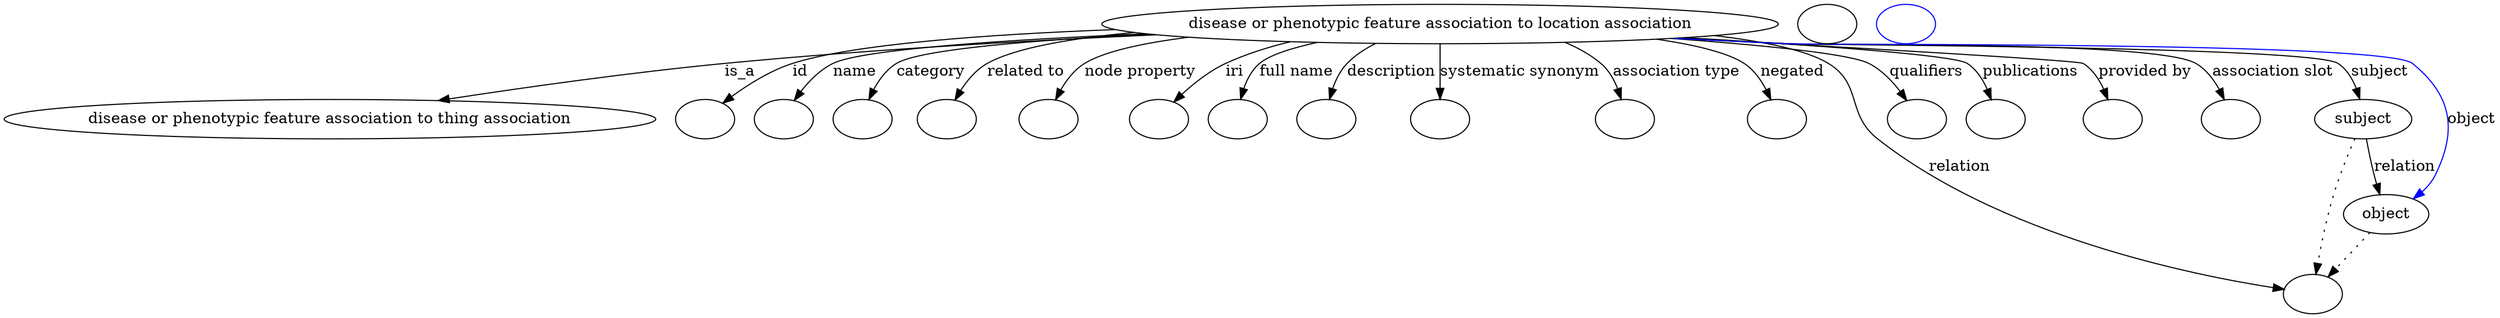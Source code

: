 digraph {
	graph [bb="0,0,1876.2,281"];
	node [label="\N"];
	"disease or phenotypic feature association to location association"	 [height=0.5,
		label="disease or phenotypic feature association to location association",
		pos="1084,263",
		width=6.5633];
	"disease or phenotypic feature association to thing association"	 [height=0.5,
		pos="225.97,177",
		width=6.277];
	"disease or phenotypic feature association to location association" -> "disease or phenotypic feature association to thing association"	 [label=is_a,
		lp="543.25,220",
		pos="e,313.55,193.66 876.91,254.29 773,248.7 645.32,240 531.42,227 461.65,219.04 383.51,206.17 323.73,195.49"];
	id	 [color=black,
		height=0.5,
		label="",
		pos="496.97,177",
		width=0.75];
	"disease or phenotypic feature association to location association" -> id	 [color=black,
		label=id,
		lp="599.42,220",
		pos="e,516.23,190.03 867.68,255.69 760.82,250.36 644.05,241.46 593.08,227 568.67,220.07 543.29,206.56 524.75,195.33",
		style=solid];
	name	 [color=black,
		height=0.5,
		label="",
		pos="568.97,177",
		width=0.75];
	"disease or phenotypic feature association to location association" -> name	 [color=black,
		label=name,
		lp="648.13,220",
		pos="e,583.55,192.62 889.63,252.72 778.77,245.93 657.09,236.55 632.66,227 617.13,220.93 602.31,209.75 590.89,199.5",
		style=solid];
	category	 [color=black,
		height=0.5,
		label="",
		pos="640.97,177",
		width=0.75];
	"disease or phenotypic feature association to location association" -> category	 [color=black,
		label=category,
		lp="707.07,220",
		pos="e,650.3,193.97 892.66,252.4 799.02,246.02 702.22,237.17 682.78,227 672.03,221.38 662.96,211.7 656.04,202.34",
		style=solid];
	"related to"	 [color=black,
		height=0.5,
		label="",
		pos="712.97,177",
		width=0.75];
	"disease or phenotypic feature association to location association" -> "related to"	 [color=black,
		label="related to",
		lp="776.21,220",
		pos="e,720.91,194.35 912.52,250.61 838.19,244.11 764.58,235.7 749.5,227 739.86,221.44 732.05,212.2 726.16,203.17",
		style=solid];
	"node property"	 [color=black,
		height=0.5,
		label="",
		pos="785.97,177",
		width=0.75];
	"disease or phenotypic feature association to location association" -> "node property"	 [color=black,
		label="node property",
		lp="859.04,220",
		pos="e,793.33,194.7 912.98,250.53 872.92,245.18 836.94,237.62 819.83,227 810.84,221.42 803.68,212.47 798.3,203.67",
		style=solid];
	iri	 [color=black,
		height=0.5,
		label="",
		pos="857.97,177",
		width=0.75];
	"disease or phenotypic feature association to location association" -> iri	 [color=black,
		label=iri,
		lp="932.19,220",
		pos="e,873.95,191.84 983.01,246.65 963.46,241.66 943.48,235.24 925.53,227 909.8,219.78 894.14,208.52 881.87,198.5",
		style=solid];
	"full name"	 [color=black,
		height=0.5,
		label="",
		pos="929.97,177",
		width=0.75];
	"disease or phenotypic feature association to location association" -> "full name"	 [color=black,
		label="full name",
		lp="979.6,220",
		pos="e,934.07,195.08 1000.9,246.1 979.85,240.54 960.9,233.97 952.71,227 945.83,221.13 940.92,212.75 937.48,204.51",
		style=solid];
	description	 [color=black,
		height=0.5,
		label="",
		pos="1002,177",
		width=0.75];
	"disease or phenotypic feature association to location association" -> description	 [color=black,
		label=description,
		lp="1049.1,220",
		pos="e,1004.3,195.26 1039.8,245.21 1031.6,240.3 1023.8,234.27 1017.8,227 1012.6,220.75 1009.1,212.8 1006.8,205.09",
		style=solid];
	"systematic synonym"	 [color=black,
		height=0.5,
		label="",
		pos="1084,177",
		width=0.75];
	"disease or phenotypic feature association to location association" -> "systematic synonym"	 [color=black,
		label="systematic synonym",
		lp="1140.9,220",
		pos="e,1084,195.21 1084,244.76 1084,233.36 1084,218.43 1084,205.49",
		style=solid];
	"association type"	 [color=black,
		height=0.5,
		label="",
		pos="1221,177",
		width=0.75];
	"disease or phenotypic feature association to location association" -> "association type"	 [color=black,
		label="association type",
		lp="1254.9,220",
		pos="e,1217.1,194.95 1168,246.1 1179.3,241.25 1190,235.02 1199,227 1205.6,221.07 1210.3,212.76 1213.7,204.63",
		style=solid];
	negated	 [color=black,
		height=0.5,
		label="",
		pos="1334,177",
		width=0.75];
	"disease or phenotypic feature association to location association" -> negated	 [color=black,
		label=negated,
		lp="1339.7,220",
		pos="e,1327.9,194.56 1228.5,248.73 1261.2,243.39 1290.3,236.29 1304,227 1312.3,221.32 1318.7,212.46 1323.4,203.77",
		style=solid];
	relation	 [color=black,
		height=0.5,
		label="",
		pos="1734,18",
		width=0.75];
	"disease or phenotypic feature association to location association" -> relation	 [color=black,
		label=relation,
		lp="1475.4,134",
		pos="e,1708.4,23.967 1265.8,251.45 1308.8,246.1 1347.6,238.31 1366,227 1397.1,207.88 1383.9,182.35 1412,159 1501,84.829 1635.2,43.104 \
1698.5,26.507",
		style=solid];
	qualifiers	 [color=black,
		height=0.5,
		label="",
		pos="1448,177",
		width=0.75];
	"disease or phenotypic feature association to location association" -> qualifiers	 [color=black,
		label=qualifiers,
		lp="1448,220",
		pos="e,1437.9,193.88 1246.4,249.88 1317.9,243.15 1389.1,234.75 1404,227 1415,221.27 1424.5,211.57 1431.8,202.24",
		style=solid];
	publications	 [color=black,
		height=0.5,
		label="",
		pos="1520,177",
		width=0.75];
	"disease or phenotypic feature association to location association" -> publications	 [color=black,
		label=publications,
		lp="1529.2,220",
		pos="e,1510.6,193.97 1253.5,250.43 1355.4,242.38 1467.5,232.45 1478,227 1488.7,221.37 1497.9,211.69 1504.8,202.34",
		style=solid];
	"provided by"	 [color=black,
		height=0.5,
		label="",
		pos="1592,177",
		width=0.75];
	"disease or phenotypic feature association to location association" -> "provided by"	 [color=black,
		label="provided by",
		lp="1613.6,220",
		pos="e,1587.9,194.81 1253.7,250.47 1392.7,240.19 1566.6,227.28 1567,227 1574.9,221.66 1580.5,212.99 1584.3,204.36",
		style=solid];
	"association slot"	 [color=black,
		height=0.5,
		label="",
		pos="1682,177",
		width=0.75];
	"disease or phenotypic feature association to location association" -> "association slot"	 [color=black,
		label="association slot",
		lp="1706.9,220",
		pos="e,1675.8,194.98 1251.7,250.29 1277.5,248.44 1304,246.62 1329,245 1364.7,242.69 1620.2,245.29 1651,227 1659.8,221.74 1666.5,212.85 \
1671.4,204.02",
		style=solid];
	subject	 [height=0.5,
		pos="1775,177",
		width=0.97656];
	"disease or phenotypic feature association to location association" -> subject	 [color=black,
		label=subject,
		lp="1784.8,220",
		pos="e,1772.3,195.34 1249.7,250.13 1276.2,248.27 1303.3,246.49 1329,245 1352.6,243.63 1734.6,240.49 1754,227 1761.4,221.82 1766.2,213.46 \
1769.3,205.05",
		style=solid];
	object	 [height=0.5,
		pos="1794,91",
		width=0.88096];
	"disease or phenotypic feature association to location association" -> object	 [color=blue,
		label=object,
		lp="1859.1,177",
		pos="e,1814.3,104.82 1248.7,250.09 1275.5,248.22 1303,246.44 1329,245 1355.6,243.52 1787.8,243.21 1809,227 1845.2,199.3 1850,168.89 1832,\
127 1829.6,121.44 1825.9,116.33 1821.7,111.82",
		style=solid];
	subject -> relation	 [pos="e,1737.1,35.918 1768.7,159.26 1763.9,145.63 1757.6,126.27 1753,109 1747.4,88.005 1742.4,63.934 1739,45.824",
		style=dotted];
	subject -> object	 [label=relation,
		lp="1806.4,134",
		pos="e,1790,108.92 1779,158.76 1781.6,147.17 1784.9,131.93 1787.8,118.84"];
	"disease or phenotypic feature association to thing association subject"	 [color=black,
		height=0.5,
		label="",
		pos="1365,263",
		width=0.75];
	object -> relation	 [pos="e,1747.1,33.998 1780.4,74.435 1772.4,64.781 1762.3,52.443 1753.5,41.766",
		style=dotted];
	"disease or phenotypic feature association to location association object"	 [color=blue,
		height=0.5,
		label="",
		pos="1437,263",
		width=0.75];
}
